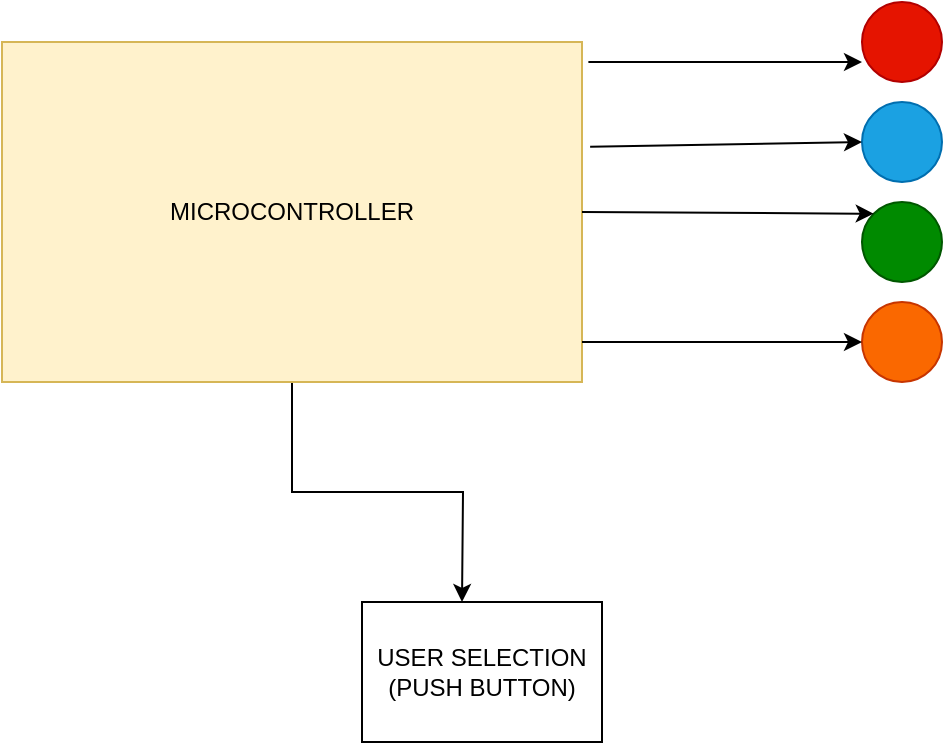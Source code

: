 <mxfile version="18.0.2" type="github">
  <diagram id="VHhevOLc6FHovTcgkdnM" name="Page-1">
    <mxGraphModel dx="1038" dy="560" grid="1" gridSize="10" guides="1" tooltips="1" connect="1" arrows="1" fold="1" page="1" pageScale="1" pageWidth="850" pageHeight="1100" math="0" shadow="0">
      <root>
        <mxCell id="0" />
        <mxCell id="1" parent="0" />
        <mxCell id="NQIP4o_eALLSiHJK8Krx-15" style="edgeStyle=orthogonalEdgeStyle;rounded=0;orthogonalLoop=1;jettySize=auto;html=1;" edge="1" parent="1" source="NQIP4o_eALLSiHJK8Krx-2">
          <mxGeometry relative="1" as="geometry">
            <mxPoint x="290" y="500" as="targetPoint" />
          </mxGeometry>
        </mxCell>
        <mxCell id="NQIP4o_eALLSiHJK8Krx-2" value="MICROCONTROLLER" style="rounded=0;whiteSpace=wrap;html=1;fillColor=#fff2cc;strokeColor=#d6b656;" vertex="1" parent="1">
          <mxGeometry x="60" y="220" width="290" height="170" as="geometry" />
        </mxCell>
        <mxCell id="NQIP4o_eALLSiHJK8Krx-4" value="" style="ellipse;whiteSpace=wrap;html=1;aspect=fixed;fillColor=#e51400;strokeColor=#B20000;fontColor=#ffffff;" vertex="1" parent="1">
          <mxGeometry x="490" y="200" width="40" height="40" as="geometry" />
        </mxCell>
        <mxCell id="NQIP4o_eALLSiHJK8Krx-5" value="" style="ellipse;whiteSpace=wrap;html=1;aspect=fixed;fillColor=#fa6800;fontColor=#000000;strokeColor=#C73500;" vertex="1" parent="1">
          <mxGeometry x="490" y="350" width="40" height="40" as="geometry" />
        </mxCell>
        <mxCell id="NQIP4o_eALLSiHJK8Krx-6" value="" style="ellipse;whiteSpace=wrap;html=1;aspect=fixed;fillColor=#1ba1e2;fontColor=#ffffff;strokeColor=#006EAF;" vertex="1" parent="1">
          <mxGeometry x="490" y="250" width="40" height="40" as="geometry" />
        </mxCell>
        <mxCell id="NQIP4o_eALLSiHJK8Krx-7" value="" style="ellipse;whiteSpace=wrap;html=1;aspect=fixed;fillColor=#008a00;fontColor=#ffffff;strokeColor=#005700;" vertex="1" parent="1">
          <mxGeometry x="490" y="300" width="40" height="40" as="geometry" />
        </mxCell>
        <mxCell id="NQIP4o_eALLSiHJK8Krx-10" value="" style="endArrow=classic;html=1;rounded=0;exitX=1.011;exitY=0.059;exitDx=0;exitDy=0;exitPerimeter=0;entryX=0;entryY=0.75;entryDx=0;entryDy=0;entryPerimeter=0;" edge="1" parent="1" source="NQIP4o_eALLSiHJK8Krx-2" target="NQIP4o_eALLSiHJK8Krx-4">
          <mxGeometry width="50" height="50" relative="1" as="geometry">
            <mxPoint x="400" y="310" as="sourcePoint" />
            <mxPoint x="450" y="260" as="targetPoint" />
          </mxGeometry>
        </mxCell>
        <mxCell id="NQIP4o_eALLSiHJK8Krx-11" value="" style="endArrow=classic;html=1;rounded=0;exitX=1.014;exitY=0.308;exitDx=0;exitDy=0;exitPerimeter=0;entryX=0;entryY=0.5;entryDx=0;entryDy=0;" edge="1" parent="1" source="NQIP4o_eALLSiHJK8Krx-2" target="NQIP4o_eALLSiHJK8Krx-6">
          <mxGeometry width="50" height="50" relative="1" as="geometry">
            <mxPoint x="360" y="270" as="sourcePoint" />
            <mxPoint x="480" y="270" as="targetPoint" />
          </mxGeometry>
        </mxCell>
        <mxCell id="NQIP4o_eALLSiHJK8Krx-12" value="" style="endArrow=classic;html=1;rounded=0;exitX=1;exitY=0.5;exitDx=0;exitDy=0;entryX=0;entryY=0;entryDx=0;entryDy=0;" edge="1" parent="1" source="NQIP4o_eALLSiHJK8Krx-2" target="NQIP4o_eALLSiHJK8Krx-7">
          <mxGeometry width="50" height="50" relative="1" as="geometry">
            <mxPoint x="400" y="310" as="sourcePoint" />
            <mxPoint x="450" y="260" as="targetPoint" />
          </mxGeometry>
        </mxCell>
        <mxCell id="NQIP4o_eALLSiHJK8Krx-14" value="" style="endArrow=classic;html=1;rounded=0;entryX=0;entryY=0.5;entryDx=0;entryDy=0;" edge="1" parent="1" target="NQIP4o_eALLSiHJK8Krx-5">
          <mxGeometry width="50" height="50" relative="1" as="geometry">
            <mxPoint x="350" y="370" as="sourcePoint" />
            <mxPoint x="400" y="320" as="targetPoint" />
          </mxGeometry>
        </mxCell>
        <mxCell id="NQIP4o_eALLSiHJK8Krx-16" value="USER SELECTION&lt;br&gt;(PUSH BUTTON)" style="rounded=0;whiteSpace=wrap;html=1;" vertex="1" parent="1">
          <mxGeometry x="240" y="500" width="120" height="70" as="geometry" />
        </mxCell>
      </root>
    </mxGraphModel>
  </diagram>
</mxfile>
